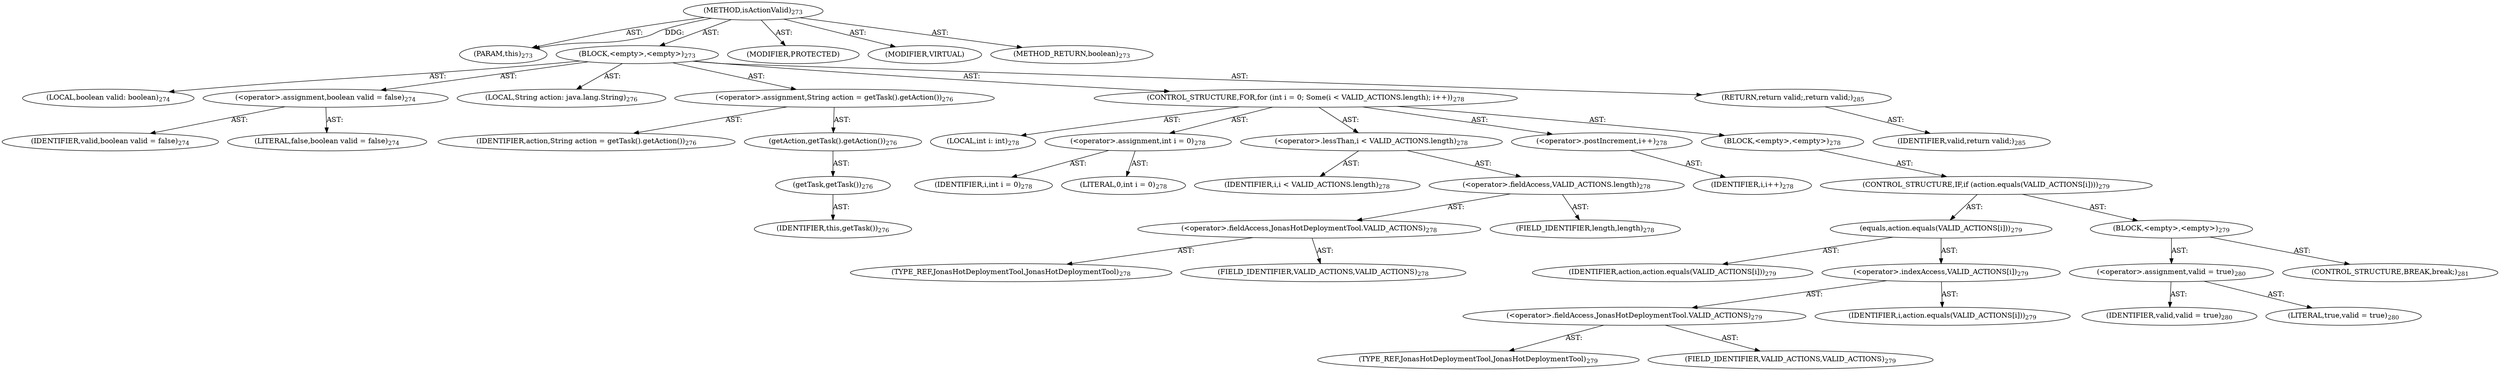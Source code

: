 digraph "isActionValid" {  
"111669149702" [label = <(METHOD,isActionValid)<SUB>273</SUB>> ]
"115964116994" [label = <(PARAM,this)<SUB>273</SUB>> ]
"25769803801" [label = <(BLOCK,&lt;empty&gt;,&lt;empty&gt;)<SUB>273</SUB>> ]
"94489280522" [label = <(LOCAL,boolean valid: boolean)<SUB>274</SUB>> ]
"30064771210" [label = <(&lt;operator&gt;.assignment,boolean valid = false)<SUB>274</SUB>> ]
"68719476826" [label = <(IDENTIFIER,valid,boolean valid = false)<SUB>274</SUB>> ]
"90194313254" [label = <(LITERAL,false,boolean valid = false)<SUB>274</SUB>> ]
"94489280523" [label = <(LOCAL,String action: java.lang.String)<SUB>276</SUB>> ]
"30064771211" [label = <(&lt;operator&gt;.assignment,String action = getTask().getAction())<SUB>276</SUB>> ]
"68719476827" [label = <(IDENTIFIER,action,String action = getTask().getAction())<SUB>276</SUB>> ]
"30064771212" [label = <(getAction,getTask().getAction())<SUB>276</SUB>> ]
"30064771213" [label = <(getTask,getTask())<SUB>276</SUB>> ]
"68719476746" [label = <(IDENTIFIER,this,getTask())<SUB>276</SUB>> ]
"47244640271" [label = <(CONTROL_STRUCTURE,FOR,for (int i = 0; Some(i &lt; VALID_ACTIONS.length); i++))<SUB>278</SUB>> ]
"94489280524" [label = <(LOCAL,int i: int)<SUB>278</SUB>> ]
"30064771214" [label = <(&lt;operator&gt;.assignment,int i = 0)<SUB>278</SUB>> ]
"68719476828" [label = <(IDENTIFIER,i,int i = 0)<SUB>278</SUB>> ]
"90194313255" [label = <(LITERAL,0,int i = 0)<SUB>278</SUB>> ]
"30064771215" [label = <(&lt;operator&gt;.lessThan,i &lt; VALID_ACTIONS.length)<SUB>278</SUB>> ]
"68719476829" [label = <(IDENTIFIER,i,i &lt; VALID_ACTIONS.length)<SUB>278</SUB>> ]
"30064771216" [label = <(&lt;operator&gt;.fieldAccess,VALID_ACTIONS.length)<SUB>278</SUB>> ]
"30064771217" [label = <(&lt;operator&gt;.fieldAccess,JonasHotDeploymentTool.VALID_ACTIONS)<SUB>278</SUB>> ]
"180388626433" [label = <(TYPE_REF,JonasHotDeploymentTool,JonasHotDeploymentTool)<SUB>278</SUB>> ]
"55834574867" [label = <(FIELD_IDENTIFIER,VALID_ACTIONS,VALID_ACTIONS)<SUB>278</SUB>> ]
"55834574868" [label = <(FIELD_IDENTIFIER,length,length)<SUB>278</SUB>> ]
"30064771218" [label = <(&lt;operator&gt;.postIncrement,i++)<SUB>278</SUB>> ]
"68719476830" [label = <(IDENTIFIER,i,i++)<SUB>278</SUB>> ]
"25769803802" [label = <(BLOCK,&lt;empty&gt;,&lt;empty&gt;)<SUB>278</SUB>> ]
"47244640272" [label = <(CONTROL_STRUCTURE,IF,if (action.equals(VALID_ACTIONS[i])))<SUB>279</SUB>> ]
"30064771219" [label = <(equals,action.equals(VALID_ACTIONS[i]))<SUB>279</SUB>> ]
"68719476831" [label = <(IDENTIFIER,action,action.equals(VALID_ACTIONS[i]))<SUB>279</SUB>> ]
"30064771220" [label = <(&lt;operator&gt;.indexAccess,VALID_ACTIONS[i])<SUB>279</SUB>> ]
"30064771221" [label = <(&lt;operator&gt;.fieldAccess,JonasHotDeploymentTool.VALID_ACTIONS)<SUB>279</SUB>> ]
"180388626434" [label = <(TYPE_REF,JonasHotDeploymentTool,JonasHotDeploymentTool)<SUB>279</SUB>> ]
"55834574869" [label = <(FIELD_IDENTIFIER,VALID_ACTIONS,VALID_ACTIONS)<SUB>279</SUB>> ]
"68719476832" [label = <(IDENTIFIER,i,action.equals(VALID_ACTIONS[i]))<SUB>279</SUB>> ]
"25769803803" [label = <(BLOCK,&lt;empty&gt;,&lt;empty&gt;)<SUB>279</SUB>> ]
"30064771222" [label = <(&lt;operator&gt;.assignment,valid = true)<SUB>280</SUB>> ]
"68719476833" [label = <(IDENTIFIER,valid,valid = true)<SUB>280</SUB>> ]
"90194313256" [label = <(LITERAL,true,valid = true)<SUB>280</SUB>> ]
"47244640273" [label = <(CONTROL_STRUCTURE,BREAK,break;)<SUB>281</SUB>> ]
"146028888065" [label = <(RETURN,return valid;,return valid;)<SUB>285</SUB>> ]
"68719476834" [label = <(IDENTIFIER,valid,return valid;)<SUB>285</SUB>> ]
"133143986198" [label = <(MODIFIER,PROTECTED)> ]
"133143986199" [label = <(MODIFIER,VIRTUAL)> ]
"128849018886" [label = <(METHOD_RETURN,boolean)<SUB>273</SUB>> ]
  "111669149702" -> "115964116994"  [ label = "AST: "] 
  "111669149702" -> "25769803801"  [ label = "AST: "] 
  "111669149702" -> "133143986198"  [ label = "AST: "] 
  "111669149702" -> "133143986199"  [ label = "AST: "] 
  "111669149702" -> "128849018886"  [ label = "AST: "] 
  "25769803801" -> "94489280522"  [ label = "AST: "] 
  "25769803801" -> "30064771210"  [ label = "AST: "] 
  "25769803801" -> "94489280523"  [ label = "AST: "] 
  "25769803801" -> "30064771211"  [ label = "AST: "] 
  "25769803801" -> "47244640271"  [ label = "AST: "] 
  "25769803801" -> "146028888065"  [ label = "AST: "] 
  "30064771210" -> "68719476826"  [ label = "AST: "] 
  "30064771210" -> "90194313254"  [ label = "AST: "] 
  "30064771211" -> "68719476827"  [ label = "AST: "] 
  "30064771211" -> "30064771212"  [ label = "AST: "] 
  "30064771212" -> "30064771213"  [ label = "AST: "] 
  "30064771213" -> "68719476746"  [ label = "AST: "] 
  "47244640271" -> "94489280524"  [ label = "AST: "] 
  "47244640271" -> "30064771214"  [ label = "AST: "] 
  "47244640271" -> "30064771215"  [ label = "AST: "] 
  "47244640271" -> "30064771218"  [ label = "AST: "] 
  "47244640271" -> "25769803802"  [ label = "AST: "] 
  "30064771214" -> "68719476828"  [ label = "AST: "] 
  "30064771214" -> "90194313255"  [ label = "AST: "] 
  "30064771215" -> "68719476829"  [ label = "AST: "] 
  "30064771215" -> "30064771216"  [ label = "AST: "] 
  "30064771216" -> "30064771217"  [ label = "AST: "] 
  "30064771216" -> "55834574868"  [ label = "AST: "] 
  "30064771217" -> "180388626433"  [ label = "AST: "] 
  "30064771217" -> "55834574867"  [ label = "AST: "] 
  "30064771218" -> "68719476830"  [ label = "AST: "] 
  "25769803802" -> "47244640272"  [ label = "AST: "] 
  "47244640272" -> "30064771219"  [ label = "AST: "] 
  "47244640272" -> "25769803803"  [ label = "AST: "] 
  "30064771219" -> "68719476831"  [ label = "AST: "] 
  "30064771219" -> "30064771220"  [ label = "AST: "] 
  "30064771220" -> "30064771221"  [ label = "AST: "] 
  "30064771220" -> "68719476832"  [ label = "AST: "] 
  "30064771221" -> "180388626434"  [ label = "AST: "] 
  "30064771221" -> "55834574869"  [ label = "AST: "] 
  "25769803803" -> "30064771222"  [ label = "AST: "] 
  "25769803803" -> "47244640273"  [ label = "AST: "] 
  "30064771222" -> "68719476833"  [ label = "AST: "] 
  "30064771222" -> "90194313256"  [ label = "AST: "] 
  "146028888065" -> "68719476834"  [ label = "AST: "] 
  "111669149702" -> "115964116994"  [ label = "DDG: "] 
}
